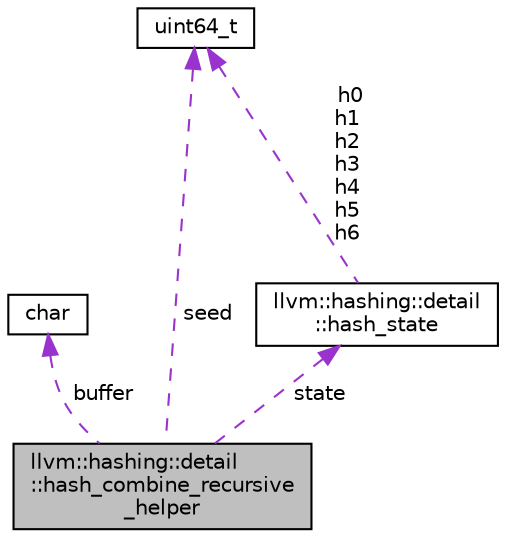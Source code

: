 digraph "llvm::hashing::detail::hash_combine_recursive_helper"
{
 // LATEX_PDF_SIZE
  bgcolor="transparent";
  edge [fontname="Helvetica",fontsize="10",labelfontname="Helvetica",labelfontsize="10"];
  node [fontname="Helvetica",fontsize="10",shape="box"];
  Node1 [label="llvm::hashing::detail\l::hash_combine_recursive\l_helper",height=0.2,width=0.4,color="black", fillcolor="grey75", style="filled", fontcolor="black",tooltip="Helper class to manage the recursive combining of hash_combine arguments."];
  Node2 -> Node1 [dir="back",color="darkorchid3",fontsize="10",style="dashed",label=" buffer" ,fontname="Helvetica"];
  Node2 [label="char",height=0.2,width=0.4,color="black",URL="$classchar.html",tooltip=" "];
  Node3 -> Node1 [dir="back",color="darkorchid3",fontsize="10",style="dashed",label=" state" ,fontname="Helvetica"];
  Node3 [label="llvm::hashing::detail\l::hash_state",height=0.2,width=0.4,color="black",URL="$structllvm_1_1hashing_1_1detail_1_1hash__state.html",tooltip="The intermediate state used during hashing."];
  Node4 -> Node3 [dir="back",color="darkorchid3",fontsize="10",style="dashed",label=" h0\nh1\nh2\nh3\nh4\nh5\nh6" ,fontname="Helvetica"];
  Node4 [label="uint64_t",height=0.2,width=0.4,color="black",tooltip=" "];
  Node4 -> Node1 [dir="back",color="darkorchid3",fontsize="10",style="dashed",label=" seed" ,fontname="Helvetica"];
}
